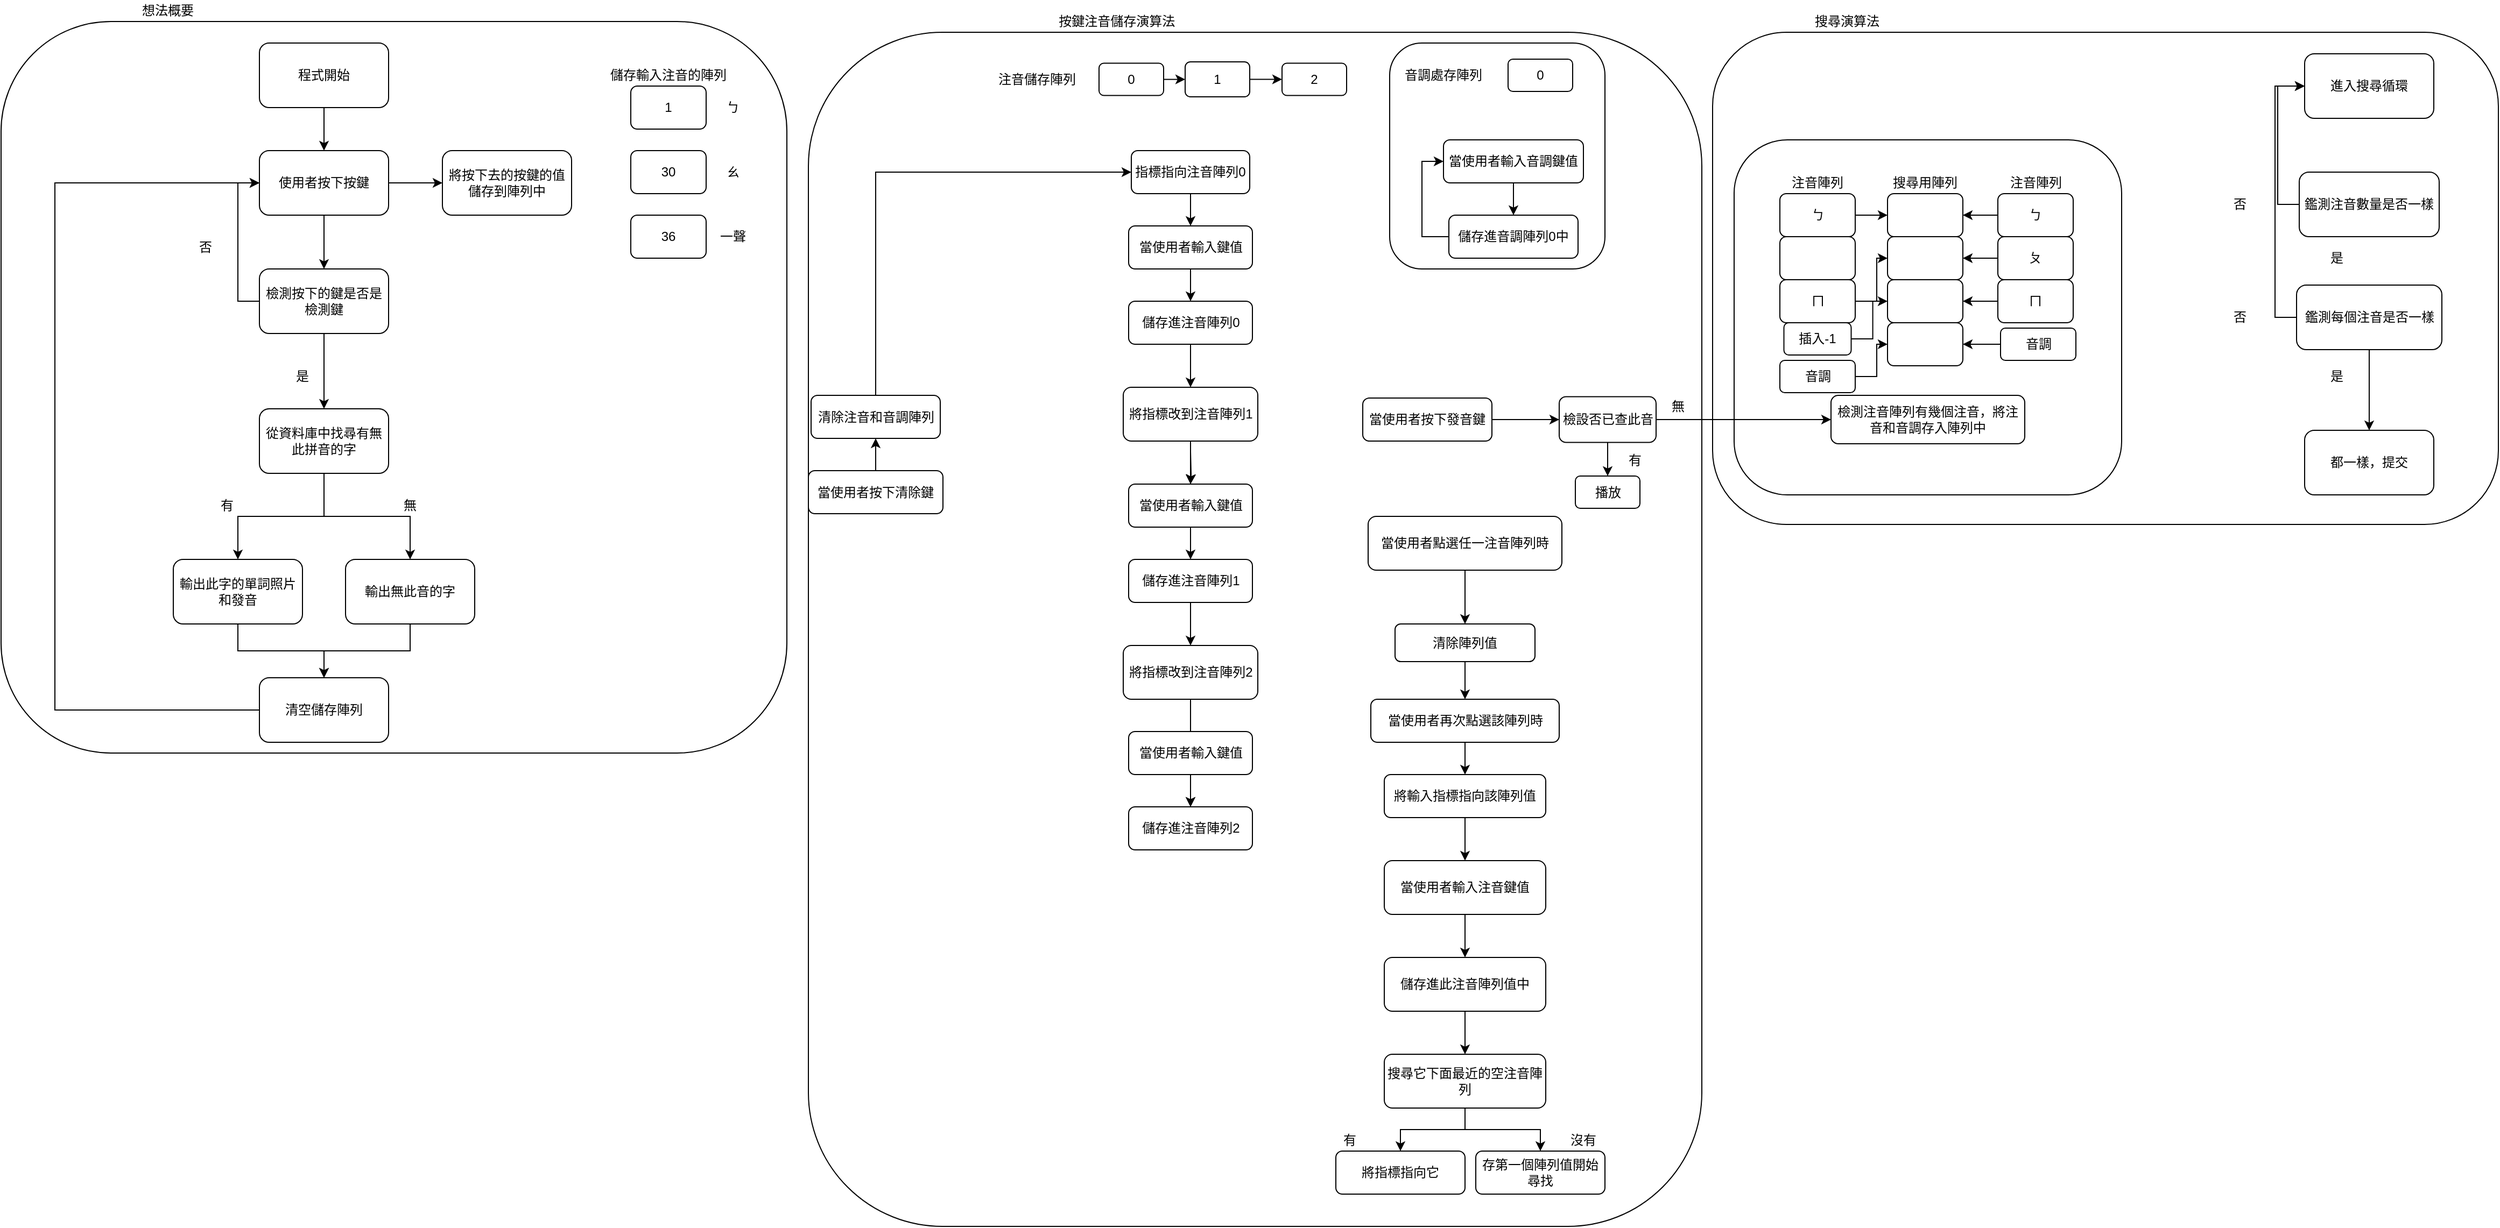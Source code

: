 <mxfile version="15.2.7" type="device"><diagram id="C5RBs43oDa-KdzZeNtuy" name="Page-1"><mxGraphModel dx="722" dy="1507" grid="1" gridSize="10" guides="1" tooltips="1" connect="1" arrows="1" fold="1" page="1" pageScale="1" pageWidth="827" pageHeight="1169" math="0" shadow="0"><root><mxCell id="WIyWlLk6GJQsqaUBKTNV-0"/><mxCell id="WIyWlLk6GJQsqaUBKTNV-1" parent="WIyWlLk6GJQsqaUBKTNV-0"/><mxCell id="Rt9kr3PC36bBB8SG2FQm-118" value="" style="rounded=1;whiteSpace=wrap;html=1;" parent="WIyWlLk6GJQsqaUBKTNV-1" vertex="1"><mxGeometry x="1690" width="730" height="457.5" as="geometry"/></mxCell><mxCell id="Rt9kr3PC36bBB8SG2FQm-102" value="" style="rounded=1;whiteSpace=wrap;html=1;" parent="WIyWlLk6GJQsqaUBKTNV-1" vertex="1"><mxGeometry x="1710" y="100" width="360" height="330" as="geometry"/></mxCell><mxCell id="Rt9kr3PC36bBB8SG2FQm-74" value="" style="rounded=1;whiteSpace=wrap;html=1;" parent="WIyWlLk6GJQsqaUBKTNV-1" vertex="1"><mxGeometry x="850" width="830" height="1110" as="geometry"/></mxCell><mxCell id="Rt9kr3PC36bBB8SG2FQm-27" value="" style="rounded=1;whiteSpace=wrap;html=1;" parent="WIyWlLk6GJQsqaUBKTNV-1" vertex="1"><mxGeometry x="1390" y="10" width="200" height="210" as="geometry"/></mxCell><mxCell id="Rt9kr3PC36bBB8SG2FQm-1" value="" style="rounded=1;whiteSpace=wrap;html=1;" parent="WIyWlLk6GJQsqaUBKTNV-1" vertex="1"><mxGeometry x="100" y="-10" width="730" height="680" as="geometry"/></mxCell><mxCell id="KMF_i-z73oktd-XdtyBF-3" style="edgeStyle=orthogonalEdgeStyle;rounded=0;orthogonalLoop=1;jettySize=auto;html=1;exitX=0.5;exitY=1;exitDx=0;exitDy=0;" parent="WIyWlLk6GJQsqaUBKTNV-1" source="KMF_i-z73oktd-XdtyBF-0" target="KMF_i-z73oktd-XdtyBF-1" edge="1"><mxGeometry relative="1" as="geometry"/></mxCell><mxCell id="KMF_i-z73oktd-XdtyBF-0" value="程式開始" style="rounded=1;whiteSpace=wrap;html=1;" parent="WIyWlLk6GJQsqaUBKTNV-1" vertex="1"><mxGeometry x="340" y="10" width="120" height="60" as="geometry"/></mxCell><mxCell id="KMF_i-z73oktd-XdtyBF-4" value="" style="edgeStyle=orthogonalEdgeStyle;rounded=0;orthogonalLoop=1;jettySize=auto;html=1;" parent="WIyWlLk6GJQsqaUBKTNV-1" source="KMF_i-z73oktd-XdtyBF-1" target="KMF_i-z73oktd-XdtyBF-2" edge="1"><mxGeometry relative="1" as="geometry"/></mxCell><mxCell id="KMF_i-z73oktd-XdtyBF-6" value="" style="edgeStyle=orthogonalEdgeStyle;rounded=0;orthogonalLoop=1;jettySize=auto;html=1;" parent="WIyWlLk6GJQsqaUBKTNV-1" source="KMF_i-z73oktd-XdtyBF-1" target="KMF_i-z73oktd-XdtyBF-5" edge="1"><mxGeometry relative="1" as="geometry"/></mxCell><mxCell id="KMF_i-z73oktd-XdtyBF-1" value="使用者按下按鍵" style="rounded=1;whiteSpace=wrap;html=1;" parent="WIyWlLk6GJQsqaUBKTNV-1" vertex="1"><mxGeometry x="340" y="110" width="120" height="60" as="geometry"/></mxCell><mxCell id="KMF_i-z73oktd-XdtyBF-2" value="將按下去的按鍵的值儲存到陣列中" style="rounded=1;whiteSpace=wrap;html=1;" parent="WIyWlLk6GJQsqaUBKTNV-1" vertex="1"><mxGeometry x="510" y="110" width="120" height="60" as="geometry"/></mxCell><mxCell id="KMF_i-z73oktd-XdtyBF-7" style="edgeStyle=orthogonalEdgeStyle;rounded=0;orthogonalLoop=1;jettySize=auto;html=1;exitX=0;exitY=0.5;exitDx=0;exitDy=0;entryX=0;entryY=0.5;entryDx=0;entryDy=0;" parent="WIyWlLk6GJQsqaUBKTNV-1" source="KMF_i-z73oktd-XdtyBF-5" target="KMF_i-z73oktd-XdtyBF-1" edge="1"><mxGeometry relative="1" as="geometry"/></mxCell><mxCell id="KMF_i-z73oktd-XdtyBF-10" value="" style="edgeStyle=orthogonalEdgeStyle;rounded=0;orthogonalLoop=1;jettySize=auto;html=1;" parent="WIyWlLk6GJQsqaUBKTNV-1" source="KMF_i-z73oktd-XdtyBF-5" target="KMF_i-z73oktd-XdtyBF-9" edge="1"><mxGeometry relative="1" as="geometry"/></mxCell><mxCell id="KMF_i-z73oktd-XdtyBF-5" value="檢測按下的鍵是否是檢測鍵" style="rounded=1;whiteSpace=wrap;html=1;" parent="WIyWlLk6GJQsqaUBKTNV-1" vertex="1"><mxGeometry x="340" y="220" width="120" height="60" as="geometry"/></mxCell><mxCell id="KMF_i-z73oktd-XdtyBF-8" value="否" style="text;html=1;strokeColor=none;fillColor=none;align=center;verticalAlign=middle;whiteSpace=wrap;rounded=0;" parent="WIyWlLk6GJQsqaUBKTNV-1" vertex="1"><mxGeometry x="270" y="190" width="40" height="20" as="geometry"/></mxCell><mxCell id="KMF_i-z73oktd-XdtyBF-22" style="edgeStyle=orthogonalEdgeStyle;rounded=0;orthogonalLoop=1;jettySize=auto;html=1;exitX=0.5;exitY=1;exitDx=0;exitDy=0;entryX=0.5;entryY=0;entryDx=0;entryDy=0;" parent="WIyWlLk6GJQsqaUBKTNV-1" source="KMF_i-z73oktd-XdtyBF-9" target="KMF_i-z73oktd-XdtyBF-20" edge="1"><mxGeometry relative="1" as="geometry"/></mxCell><mxCell id="KMF_i-z73oktd-XdtyBF-23" style="edgeStyle=orthogonalEdgeStyle;rounded=0;orthogonalLoop=1;jettySize=auto;html=1;exitX=0.5;exitY=1;exitDx=0;exitDy=0;entryX=0.5;entryY=0;entryDx=0;entryDy=0;" parent="WIyWlLk6GJQsqaUBKTNV-1" source="KMF_i-z73oktd-XdtyBF-9" target="KMF_i-z73oktd-XdtyBF-21" edge="1"><mxGeometry relative="1" as="geometry"/></mxCell><mxCell id="KMF_i-z73oktd-XdtyBF-9" value="從資料庫中找尋有無此拼音的字" style="rounded=1;whiteSpace=wrap;html=1;" parent="WIyWlLk6GJQsqaUBKTNV-1" vertex="1"><mxGeometry x="340" y="350" width="120" height="60" as="geometry"/></mxCell><mxCell id="KMF_i-z73oktd-XdtyBF-11" value="是" style="text;html=1;strokeColor=none;fillColor=none;align=center;verticalAlign=middle;whiteSpace=wrap;rounded=0;" parent="WIyWlLk6GJQsqaUBKTNV-1" vertex="1"><mxGeometry x="360" y="310" width="40" height="20" as="geometry"/></mxCell><mxCell id="KMF_i-z73oktd-XdtyBF-12" value="1" style="rounded=1;whiteSpace=wrap;html=1;" parent="WIyWlLk6GJQsqaUBKTNV-1" vertex="1"><mxGeometry x="685" y="50" width="70" height="40" as="geometry"/></mxCell><mxCell id="KMF_i-z73oktd-XdtyBF-13" value="儲存輸入注音的陣列" style="text;html=1;strokeColor=none;fillColor=none;align=center;verticalAlign=middle;whiteSpace=wrap;rounded=0;" parent="WIyWlLk6GJQsqaUBKTNV-1" vertex="1"><mxGeometry x="660" y="30" width="120" height="20" as="geometry"/></mxCell><mxCell id="KMF_i-z73oktd-XdtyBF-14" value="30" style="rounded=1;whiteSpace=wrap;html=1;" parent="WIyWlLk6GJQsqaUBKTNV-1" vertex="1"><mxGeometry x="685" y="110" width="70" height="40" as="geometry"/></mxCell><mxCell id="KMF_i-z73oktd-XdtyBF-15" value="36" style="rounded=1;whiteSpace=wrap;html=1;" parent="WIyWlLk6GJQsqaUBKTNV-1" vertex="1"><mxGeometry x="685" y="170" width="70" height="40" as="geometry"/></mxCell><mxCell id="KMF_i-z73oktd-XdtyBF-16" value="ㄅ&lt;span style=&quot;color: rgba(0 , 0 , 0 , 0) ; font-family: monospace ; font-size: 0px&quot;&gt;%3CmxGraphModel%3E%3Croot%3E%3CmxCell%20id%3D%220%22%2F%3E%3CmxCell%20id%3D%221%22%20parent%3D%220%22%2F%3E%3CmxCell%20id%3D%222%22%20value%3D%2230%22%20style%3D%22rounded%3D1%3BwhiteSpace%3Dwrap%3Bhtml%3D1%3B%22%20vertex%3D%221%22%20parent%3D%221%22%3E%3CmxGeometry%20x%3D%22685%22%20y%3D%22110%22%20width%3D%2270%22%20height%3D%2240%22%20as%3D%22geometry%22%2F%3E%3C%2FmxCell%3E%3C%2Froot%3E%3C%2FmxGraphModel%3E&lt;/span&gt;" style="text;html=1;strokeColor=none;fillColor=none;align=center;verticalAlign=middle;whiteSpace=wrap;rounded=0;" parent="WIyWlLk6GJQsqaUBKTNV-1" vertex="1"><mxGeometry x="760" y="60" width="40" height="20" as="geometry"/></mxCell><mxCell id="KMF_i-z73oktd-XdtyBF-18" value="ㄠ" style="text;html=1;strokeColor=none;fillColor=none;align=center;verticalAlign=middle;whiteSpace=wrap;rounded=0;" parent="WIyWlLk6GJQsqaUBKTNV-1" vertex="1"><mxGeometry x="760" y="120" width="40" height="20" as="geometry"/></mxCell><mxCell id="KMF_i-z73oktd-XdtyBF-19" value="一聲" style="text;html=1;strokeColor=none;fillColor=none;align=center;verticalAlign=middle;whiteSpace=wrap;rounded=0;" parent="WIyWlLk6GJQsqaUBKTNV-1" vertex="1"><mxGeometry x="760" y="180" width="40" height="20" as="geometry"/></mxCell><mxCell id="KMF_i-z73oktd-XdtyBF-30" style="edgeStyle=orthogonalEdgeStyle;rounded=0;orthogonalLoop=1;jettySize=auto;html=1;exitX=0.5;exitY=1;exitDx=0;exitDy=0;entryX=0.5;entryY=0;entryDx=0;entryDy=0;" parent="WIyWlLk6GJQsqaUBKTNV-1" source="KMF_i-z73oktd-XdtyBF-20" target="KMF_i-z73oktd-XdtyBF-28" edge="1"><mxGeometry relative="1" as="geometry"/></mxCell><mxCell id="KMF_i-z73oktd-XdtyBF-20" value="輸出此字的單詞照片和發音" style="rounded=1;whiteSpace=wrap;html=1;" parent="WIyWlLk6GJQsqaUBKTNV-1" vertex="1"><mxGeometry x="260" y="490" width="120" height="60" as="geometry"/></mxCell><mxCell id="KMF_i-z73oktd-XdtyBF-29" style="edgeStyle=orthogonalEdgeStyle;rounded=0;orthogonalLoop=1;jettySize=auto;html=1;exitX=0.5;exitY=1;exitDx=0;exitDy=0;entryX=0.5;entryY=0;entryDx=0;entryDy=0;" parent="WIyWlLk6GJQsqaUBKTNV-1" source="KMF_i-z73oktd-XdtyBF-21" target="KMF_i-z73oktd-XdtyBF-28" edge="1"><mxGeometry relative="1" as="geometry"/></mxCell><mxCell id="KMF_i-z73oktd-XdtyBF-21" value="輸出無此音的字" style="rounded=1;whiteSpace=wrap;html=1;" parent="WIyWlLk6GJQsqaUBKTNV-1" vertex="1"><mxGeometry x="420" y="490" width="120" height="60" as="geometry"/></mxCell><mxCell id="KMF_i-z73oktd-XdtyBF-24" value="有" style="text;html=1;strokeColor=none;fillColor=none;align=center;verticalAlign=middle;whiteSpace=wrap;rounded=0;" parent="WIyWlLk6GJQsqaUBKTNV-1" vertex="1"><mxGeometry x="290" y="430" width="40" height="20" as="geometry"/></mxCell><mxCell id="KMF_i-z73oktd-XdtyBF-25" value="無" style="text;html=1;strokeColor=none;fillColor=none;align=center;verticalAlign=middle;whiteSpace=wrap;rounded=0;" parent="WIyWlLk6GJQsqaUBKTNV-1" vertex="1"><mxGeometry x="460" y="430" width="40" height="20" as="geometry"/></mxCell><mxCell id="KMF_i-z73oktd-XdtyBF-31" style="edgeStyle=orthogonalEdgeStyle;rounded=0;orthogonalLoop=1;jettySize=auto;html=1;exitX=0;exitY=0.5;exitDx=0;exitDy=0;entryX=0;entryY=0.5;entryDx=0;entryDy=0;" parent="WIyWlLk6GJQsqaUBKTNV-1" source="KMF_i-z73oktd-XdtyBF-28" target="KMF_i-z73oktd-XdtyBF-1" edge="1"><mxGeometry relative="1" as="geometry"><Array as="points"><mxPoint x="150" y="630"/><mxPoint x="150" y="140"/></Array></mxGeometry></mxCell><mxCell id="KMF_i-z73oktd-XdtyBF-28" value="清空儲存陣列" style="rounded=1;whiteSpace=wrap;html=1;" parent="WIyWlLk6GJQsqaUBKTNV-1" vertex="1"><mxGeometry x="340" y="600" width="120" height="60" as="geometry"/></mxCell><mxCell id="Rt9kr3PC36bBB8SG2FQm-4" value="想法概要" style="text;html=1;strokeColor=none;fillColor=none;align=center;verticalAlign=middle;whiteSpace=wrap;rounded=0;" parent="WIyWlLk6GJQsqaUBKTNV-1" vertex="1"><mxGeometry x="210" y="-30" width="90" height="20" as="geometry"/></mxCell><mxCell id="Rt9kr3PC36bBB8SG2FQm-6" value="&amp;nbsp;按鍵注音儲存演算法" style="text;html=1;strokeColor=none;fillColor=none;align=center;verticalAlign=middle;whiteSpace=wrap;rounded=0;" parent="WIyWlLk6GJQsqaUBKTNV-1" vertex="1"><mxGeometry x="1060" y="-20" width="150" height="20" as="geometry"/></mxCell><mxCell id="Rt9kr3PC36bBB8SG2FQm-12" value="" style="edgeStyle=orthogonalEdgeStyle;rounded=0;orthogonalLoop=1;jettySize=auto;html=1;" parent="WIyWlLk6GJQsqaUBKTNV-1" source="Rt9kr3PC36bBB8SG2FQm-9" target="Rt9kr3PC36bBB8SG2FQm-10" edge="1"><mxGeometry relative="1" as="geometry"/></mxCell><mxCell id="Rt9kr3PC36bBB8SG2FQm-9" value="0" style="rounded=1;whiteSpace=wrap;html=1;" parent="WIyWlLk6GJQsqaUBKTNV-1" vertex="1"><mxGeometry x="1120" y="28.75" width="60" height="30" as="geometry"/></mxCell><mxCell id="Rt9kr3PC36bBB8SG2FQm-13" value="" style="edgeStyle=orthogonalEdgeStyle;rounded=0;orthogonalLoop=1;jettySize=auto;html=1;" parent="WIyWlLk6GJQsqaUBKTNV-1" source="Rt9kr3PC36bBB8SG2FQm-10" target="Rt9kr3PC36bBB8SG2FQm-11" edge="1"><mxGeometry relative="1" as="geometry"/></mxCell><mxCell id="Rt9kr3PC36bBB8SG2FQm-10" value="1" style="rounded=1;whiteSpace=wrap;html=1;" parent="WIyWlLk6GJQsqaUBKTNV-1" vertex="1"><mxGeometry x="1200" y="27.5" width="60" height="32.5" as="geometry"/></mxCell><mxCell id="Rt9kr3PC36bBB8SG2FQm-11" value="2" style="rounded=1;whiteSpace=wrap;html=1;" parent="WIyWlLk6GJQsqaUBKTNV-1" vertex="1"><mxGeometry x="1290" y="28.75" width="60" height="30" as="geometry"/></mxCell><mxCell id="Rt9kr3PC36bBB8SG2FQm-14" value="注音儲存陣列" style="text;html=1;strokeColor=none;fillColor=none;align=center;verticalAlign=middle;whiteSpace=wrap;rounded=0;" parent="WIyWlLk6GJQsqaUBKTNV-1" vertex="1"><mxGeometry x="1020" y="33.75" width="85" height="20" as="geometry"/></mxCell><mxCell id="Rt9kr3PC36bBB8SG2FQm-15" value="0" style="rounded=1;whiteSpace=wrap;html=1;" parent="WIyWlLk6GJQsqaUBKTNV-1" vertex="1"><mxGeometry x="1500" y="25" width="60" height="30" as="geometry"/></mxCell><mxCell id="Rt9kr3PC36bBB8SG2FQm-16" value="音調處存陣列" style="text;html=1;strokeColor=none;fillColor=none;align=center;verticalAlign=middle;whiteSpace=wrap;rounded=0;" parent="WIyWlLk6GJQsqaUBKTNV-1" vertex="1"><mxGeometry x="1390" y="30" width="100" height="20" as="geometry"/></mxCell><mxCell id="Rt9kr3PC36bBB8SG2FQm-20" value="" style="edgeStyle=orthogonalEdgeStyle;rounded=0;orthogonalLoop=1;jettySize=auto;html=1;" parent="WIyWlLk6GJQsqaUBKTNV-1" source="Rt9kr3PC36bBB8SG2FQm-18" target="Rt9kr3PC36bBB8SG2FQm-19" edge="1"><mxGeometry relative="1" as="geometry"/></mxCell><mxCell id="Rt9kr3PC36bBB8SG2FQm-18" value="指標指向注音陣列0" style="rounded=1;whiteSpace=wrap;html=1;" parent="WIyWlLk6GJQsqaUBKTNV-1" vertex="1"><mxGeometry x="1150" y="110" width="110" height="40" as="geometry"/></mxCell><mxCell id="Rt9kr3PC36bBB8SG2FQm-22" value="" style="edgeStyle=orthogonalEdgeStyle;rounded=0;orthogonalLoop=1;jettySize=auto;html=1;" parent="WIyWlLk6GJQsqaUBKTNV-1" source="Rt9kr3PC36bBB8SG2FQm-19" target="Rt9kr3PC36bBB8SG2FQm-21" edge="1"><mxGeometry relative="1" as="geometry"/></mxCell><mxCell id="Rt9kr3PC36bBB8SG2FQm-19" value="當使用者輸入鍵值" style="rounded=1;whiteSpace=wrap;html=1;" parent="WIyWlLk6GJQsqaUBKTNV-1" vertex="1"><mxGeometry x="1147.5" y="180" width="115" height="40" as="geometry"/></mxCell><mxCell id="Rt9kr3PC36bBB8SG2FQm-29" value="" style="edgeStyle=orthogonalEdgeStyle;rounded=0;orthogonalLoop=1;jettySize=auto;html=1;" parent="WIyWlLk6GJQsqaUBKTNV-1" source="Rt9kr3PC36bBB8SG2FQm-21" target="Rt9kr3PC36bBB8SG2FQm-28" edge="1"><mxGeometry relative="1" as="geometry"/></mxCell><mxCell id="Rt9kr3PC36bBB8SG2FQm-21" value="儲存進注音陣列0" style="rounded=1;whiteSpace=wrap;html=1;" parent="WIyWlLk6GJQsqaUBKTNV-1" vertex="1"><mxGeometry x="1147.5" y="250" width="115" height="40" as="geometry"/></mxCell><mxCell id="Rt9kr3PC36bBB8SG2FQm-26" value="" style="edgeStyle=orthogonalEdgeStyle;rounded=0;orthogonalLoop=1;jettySize=auto;html=1;" parent="WIyWlLk6GJQsqaUBKTNV-1" source="Rt9kr3PC36bBB8SG2FQm-23" target="Rt9kr3PC36bBB8SG2FQm-24" edge="1"><mxGeometry relative="1" as="geometry"/></mxCell><mxCell id="Rt9kr3PC36bBB8SG2FQm-23" value="當使用者輸入音調鍵值" style="rounded=1;whiteSpace=wrap;html=1;" parent="WIyWlLk6GJQsqaUBKTNV-1" vertex="1"><mxGeometry x="1440" y="100" width="130" height="40" as="geometry"/></mxCell><mxCell id="Rt9kr3PC36bBB8SG2FQm-25" style="edgeStyle=orthogonalEdgeStyle;rounded=0;orthogonalLoop=1;jettySize=auto;html=1;exitX=0;exitY=0.5;exitDx=0;exitDy=0;entryX=0;entryY=0.5;entryDx=0;entryDy=0;" parent="WIyWlLk6GJQsqaUBKTNV-1" source="Rt9kr3PC36bBB8SG2FQm-24" target="Rt9kr3PC36bBB8SG2FQm-23" edge="1"><mxGeometry relative="1" as="geometry"/></mxCell><mxCell id="Rt9kr3PC36bBB8SG2FQm-24" value="儲存進音調陣列0中" style="rounded=1;whiteSpace=wrap;html=1;" parent="WIyWlLk6GJQsqaUBKTNV-1" vertex="1"><mxGeometry x="1445" y="170" width="120" height="40" as="geometry"/></mxCell><mxCell id="Rt9kr3PC36bBB8SG2FQm-37" value="" style="edgeStyle=orthogonalEdgeStyle;rounded=0;orthogonalLoop=1;jettySize=auto;html=1;" parent="WIyWlLk6GJQsqaUBKTNV-1" source="Rt9kr3PC36bBB8SG2FQm-28" target="Rt9kr3PC36bBB8SG2FQm-33" edge="1"><mxGeometry relative="1" as="geometry"/></mxCell><mxCell id="Rt9kr3PC36bBB8SG2FQm-28" value="將指標改到注音陣列1" style="rounded=1;whiteSpace=wrap;html=1;" parent="WIyWlLk6GJQsqaUBKTNV-1" vertex="1"><mxGeometry x="1142.5" y="330" width="125" height="50" as="geometry"/></mxCell><mxCell id="Rt9kr3PC36bBB8SG2FQm-30" value="" style="edgeStyle=orthogonalEdgeStyle;rounded=0;orthogonalLoop=1;jettySize=auto;html=1;" parent="WIyWlLk6GJQsqaUBKTNV-1" target="Rt9kr3PC36bBB8SG2FQm-33" edge="1"><mxGeometry relative="1" as="geometry"><mxPoint x="1205" y="390" as="sourcePoint"/></mxGeometry></mxCell><mxCell id="Rt9kr3PC36bBB8SG2FQm-32" value="" style="edgeStyle=orthogonalEdgeStyle;rounded=0;orthogonalLoop=1;jettySize=auto;html=1;" parent="WIyWlLk6GJQsqaUBKTNV-1" source="Rt9kr3PC36bBB8SG2FQm-33" target="Rt9kr3PC36bBB8SG2FQm-35" edge="1"><mxGeometry relative="1" as="geometry"/></mxCell><mxCell id="Rt9kr3PC36bBB8SG2FQm-33" value="當使用者輸入鍵值" style="rounded=1;whiteSpace=wrap;html=1;" parent="WIyWlLk6GJQsqaUBKTNV-1" vertex="1"><mxGeometry x="1147.5" y="420" width="115" height="40" as="geometry"/></mxCell><mxCell id="Rt9kr3PC36bBB8SG2FQm-34" value="" style="edgeStyle=orthogonalEdgeStyle;rounded=0;orthogonalLoop=1;jettySize=auto;html=1;" parent="WIyWlLk6GJQsqaUBKTNV-1" source="Rt9kr3PC36bBB8SG2FQm-35" target="Rt9kr3PC36bBB8SG2FQm-36" edge="1"><mxGeometry relative="1" as="geometry"/></mxCell><mxCell id="Rt9kr3PC36bBB8SG2FQm-35" value="儲存進注音陣列1" style="rounded=1;whiteSpace=wrap;html=1;" parent="WIyWlLk6GJQsqaUBKTNV-1" vertex="1"><mxGeometry x="1147.5" y="490" width="115" height="40" as="geometry"/></mxCell><mxCell id="Rt9kr3PC36bBB8SG2FQm-43" value="" style="edgeStyle=orthogonalEdgeStyle;rounded=0;orthogonalLoop=1;jettySize=auto;html=1;" parent="WIyWlLk6GJQsqaUBKTNV-1" source="Rt9kr3PC36bBB8SG2FQm-36" target="Rt9kr3PC36bBB8SG2FQm-41" edge="1"><mxGeometry relative="1" as="geometry"/></mxCell><mxCell id="Rt9kr3PC36bBB8SG2FQm-36" value="將指標改到注音陣列2" style="rounded=1;whiteSpace=wrap;html=1;" parent="WIyWlLk6GJQsqaUBKTNV-1" vertex="1"><mxGeometry x="1142.5" y="570" width="125" height="50" as="geometry"/></mxCell><mxCell id="Rt9kr3PC36bBB8SG2FQm-38" value="" style="edgeStyle=orthogonalEdgeStyle;rounded=0;orthogonalLoop=1;jettySize=auto;html=1;" parent="WIyWlLk6GJQsqaUBKTNV-1" source="Rt9kr3PC36bBB8SG2FQm-39" target="Rt9kr3PC36bBB8SG2FQm-41" edge="1"><mxGeometry relative="1" as="geometry"/></mxCell><mxCell id="Rt9kr3PC36bBB8SG2FQm-39" value="當使用者輸入鍵值" style="rounded=1;whiteSpace=wrap;html=1;" parent="WIyWlLk6GJQsqaUBKTNV-1" vertex="1"><mxGeometry x="1147.5" y="650" width="115" height="40" as="geometry"/></mxCell><mxCell id="Rt9kr3PC36bBB8SG2FQm-41" value="儲存進注音陣列2" style="rounded=1;whiteSpace=wrap;html=1;" parent="WIyWlLk6GJQsqaUBKTNV-1" vertex="1"><mxGeometry x="1147.5" y="720" width="115" height="40" as="geometry"/></mxCell><mxCell id="Rt9kr3PC36bBB8SG2FQm-46" value="" style="edgeStyle=orthogonalEdgeStyle;rounded=0;orthogonalLoop=1;jettySize=auto;html=1;" parent="WIyWlLk6GJQsqaUBKTNV-1" source="Rt9kr3PC36bBB8SG2FQm-44" target="Rt9kr3PC36bBB8SG2FQm-45" edge="1"><mxGeometry relative="1" as="geometry"/></mxCell><mxCell id="Rt9kr3PC36bBB8SG2FQm-44" value="當使用者按下清除鍵" style="rounded=1;whiteSpace=wrap;html=1;" parent="WIyWlLk6GJQsqaUBKTNV-1" vertex="1"><mxGeometry x="850" y="407.5" width="125" height="40" as="geometry"/></mxCell><mxCell id="Rt9kr3PC36bBB8SG2FQm-47" style="edgeStyle=orthogonalEdgeStyle;rounded=0;orthogonalLoop=1;jettySize=auto;html=1;exitX=0.5;exitY=0;exitDx=0;exitDy=0;entryX=0;entryY=0.5;entryDx=0;entryDy=0;" parent="WIyWlLk6GJQsqaUBKTNV-1" source="Rt9kr3PC36bBB8SG2FQm-45" target="Rt9kr3PC36bBB8SG2FQm-18" edge="1"><mxGeometry relative="1" as="geometry"/></mxCell><mxCell id="Rt9kr3PC36bBB8SG2FQm-45" value="清除注音和音調陣列" style="rounded=1;whiteSpace=wrap;html=1;" parent="WIyWlLk6GJQsqaUBKTNV-1" vertex="1"><mxGeometry x="852.5" y="337.5" width="120" height="40" as="geometry"/></mxCell><mxCell id="Rt9kr3PC36bBB8SG2FQm-120" value="" style="edgeStyle=orthogonalEdgeStyle;rounded=0;orthogonalLoop=1;jettySize=auto;html=1;" parent="WIyWlLk6GJQsqaUBKTNV-1" source="Rt9kr3PC36bBB8SG2FQm-51" target="Rt9kr3PC36bBB8SG2FQm-119" edge="1"><mxGeometry relative="1" as="geometry"/></mxCell><mxCell id="Rt9kr3PC36bBB8SG2FQm-51" value="當使用者按下發音鍵" style="rounded=1;whiteSpace=wrap;html=1;" parent="WIyWlLk6GJQsqaUBKTNV-1" vertex="1"><mxGeometry x="1365" y="340" width="120" height="40" as="geometry"/></mxCell><mxCell id="Rt9kr3PC36bBB8SG2FQm-53" value="檢測注音陣列有幾個注音，將注音和音調存入陣列中" style="rounded=1;whiteSpace=wrap;html=1;" parent="WIyWlLk6GJQsqaUBKTNV-1" vertex="1"><mxGeometry x="1800" y="337.5" width="180" height="45" as="geometry"/></mxCell><mxCell id="Rt9kr3PC36bBB8SG2FQm-57" value="" style="edgeStyle=orthogonalEdgeStyle;rounded=0;orthogonalLoop=1;jettySize=auto;html=1;" parent="WIyWlLk6GJQsqaUBKTNV-1" source="Rt9kr3PC36bBB8SG2FQm-55" target="Rt9kr3PC36bBB8SG2FQm-56" edge="1"><mxGeometry relative="1" as="geometry"/></mxCell><mxCell id="Rt9kr3PC36bBB8SG2FQm-55" value="當使用者點選任一注音陣列時" style="rounded=1;whiteSpace=wrap;html=1;" parent="WIyWlLk6GJQsqaUBKTNV-1" vertex="1"><mxGeometry x="1370" y="450" width="180" height="50" as="geometry"/></mxCell><mxCell id="Rt9kr3PC36bBB8SG2FQm-59" value="" style="edgeStyle=orthogonalEdgeStyle;rounded=0;orthogonalLoop=1;jettySize=auto;html=1;" parent="WIyWlLk6GJQsqaUBKTNV-1" source="Rt9kr3PC36bBB8SG2FQm-56" target="Rt9kr3PC36bBB8SG2FQm-58" edge="1"><mxGeometry relative="1" as="geometry"/></mxCell><mxCell id="Rt9kr3PC36bBB8SG2FQm-56" value="清除陣列值" style="rounded=1;whiteSpace=wrap;html=1;" parent="WIyWlLk6GJQsqaUBKTNV-1" vertex="1"><mxGeometry x="1395" y="550" width="130" height="35" as="geometry"/></mxCell><mxCell id="Rt9kr3PC36bBB8SG2FQm-61" value="" style="edgeStyle=orthogonalEdgeStyle;rounded=0;orthogonalLoop=1;jettySize=auto;html=1;" parent="WIyWlLk6GJQsqaUBKTNV-1" source="Rt9kr3PC36bBB8SG2FQm-58" target="Rt9kr3PC36bBB8SG2FQm-60" edge="1"><mxGeometry relative="1" as="geometry"/></mxCell><mxCell id="Rt9kr3PC36bBB8SG2FQm-58" value="&lt;span&gt;當使用者再次點選該陣列時&lt;/span&gt;" style="rounded=1;whiteSpace=wrap;html=1;" parent="WIyWlLk6GJQsqaUBKTNV-1" vertex="1"><mxGeometry x="1372.5" y="620" width="175" height="40" as="geometry"/></mxCell><mxCell id="Rt9kr3PC36bBB8SG2FQm-63" value="" style="edgeStyle=orthogonalEdgeStyle;rounded=0;orthogonalLoop=1;jettySize=auto;html=1;" parent="WIyWlLk6GJQsqaUBKTNV-1" source="Rt9kr3PC36bBB8SG2FQm-60" target="Rt9kr3PC36bBB8SG2FQm-62" edge="1"><mxGeometry relative="1" as="geometry"/></mxCell><mxCell id="Rt9kr3PC36bBB8SG2FQm-60" value="將輸入指標指向該陣列值" style="rounded=1;whiteSpace=wrap;html=1;" parent="WIyWlLk6GJQsqaUBKTNV-1" vertex="1"><mxGeometry x="1385" y="690" width="150" height="40" as="geometry"/></mxCell><mxCell id="Rt9kr3PC36bBB8SG2FQm-65" value="" style="edgeStyle=orthogonalEdgeStyle;rounded=0;orthogonalLoop=1;jettySize=auto;html=1;" parent="WIyWlLk6GJQsqaUBKTNV-1" source="Rt9kr3PC36bBB8SG2FQm-62" target="Rt9kr3PC36bBB8SG2FQm-64" edge="1"><mxGeometry relative="1" as="geometry"/></mxCell><mxCell id="Rt9kr3PC36bBB8SG2FQm-62" value="當使用者輸入注音鍵值" style="rounded=1;whiteSpace=wrap;html=1;" parent="WIyWlLk6GJQsqaUBKTNV-1" vertex="1"><mxGeometry x="1385" y="770" width="150" height="50" as="geometry"/></mxCell><mxCell id="Rt9kr3PC36bBB8SG2FQm-67" value="" style="edgeStyle=orthogonalEdgeStyle;rounded=0;orthogonalLoop=1;jettySize=auto;html=1;" parent="WIyWlLk6GJQsqaUBKTNV-1" source="Rt9kr3PC36bBB8SG2FQm-64" target="Rt9kr3PC36bBB8SG2FQm-66" edge="1"><mxGeometry relative="1" as="geometry"/></mxCell><mxCell id="Rt9kr3PC36bBB8SG2FQm-64" value="儲存進此注音陣列值中" style="rounded=1;whiteSpace=wrap;html=1;" parent="WIyWlLk6GJQsqaUBKTNV-1" vertex="1"><mxGeometry x="1385" y="860" width="150" height="50" as="geometry"/></mxCell><mxCell id="Rt9kr3PC36bBB8SG2FQm-71" style="edgeStyle=orthogonalEdgeStyle;rounded=0;orthogonalLoop=1;jettySize=auto;html=1;exitX=0.5;exitY=1;exitDx=0;exitDy=0;entryX=0.5;entryY=0;entryDx=0;entryDy=0;" parent="WIyWlLk6GJQsqaUBKTNV-1" source="Rt9kr3PC36bBB8SG2FQm-66" target="Rt9kr3PC36bBB8SG2FQm-70" edge="1"><mxGeometry relative="1" as="geometry"/></mxCell><mxCell id="Rt9kr3PC36bBB8SG2FQm-73" style="edgeStyle=orthogonalEdgeStyle;rounded=0;orthogonalLoop=1;jettySize=auto;html=1;exitX=0.5;exitY=1;exitDx=0;exitDy=0;entryX=0.5;entryY=0;entryDx=0;entryDy=0;" parent="WIyWlLk6GJQsqaUBKTNV-1" source="Rt9kr3PC36bBB8SG2FQm-66" target="Rt9kr3PC36bBB8SG2FQm-72" edge="1"><mxGeometry relative="1" as="geometry"/></mxCell><mxCell id="Rt9kr3PC36bBB8SG2FQm-66" value="搜尋它下面最近的空注音陣列" style="rounded=1;whiteSpace=wrap;html=1;" parent="WIyWlLk6GJQsqaUBKTNV-1" vertex="1"><mxGeometry x="1385" y="950" width="150" height="50" as="geometry"/></mxCell><mxCell id="Rt9kr3PC36bBB8SG2FQm-68" value="有" style="text;html=1;strokeColor=none;fillColor=none;align=center;verticalAlign=middle;whiteSpace=wrap;rounded=0;" parent="WIyWlLk6GJQsqaUBKTNV-1" vertex="1"><mxGeometry x="1332.5" y="1020" width="40" height="20" as="geometry"/></mxCell><mxCell id="Rt9kr3PC36bBB8SG2FQm-69" value="沒有" style="text;html=1;strokeColor=none;fillColor=none;align=center;verticalAlign=middle;whiteSpace=wrap;rounded=0;" parent="WIyWlLk6GJQsqaUBKTNV-1" vertex="1"><mxGeometry x="1550" y="1020" width="40" height="20" as="geometry"/></mxCell><mxCell id="Rt9kr3PC36bBB8SG2FQm-70" value="將指標指向它" style="rounded=1;whiteSpace=wrap;html=1;" parent="WIyWlLk6GJQsqaUBKTNV-1" vertex="1"><mxGeometry x="1340" y="1040" width="120" height="40" as="geometry"/></mxCell><mxCell id="Rt9kr3PC36bBB8SG2FQm-72" value="存第一個陣列值開始尋找" style="rounded=1;whiteSpace=wrap;html=1;" parent="WIyWlLk6GJQsqaUBKTNV-1" vertex="1"><mxGeometry x="1470" y="1040" width="120" height="40" as="geometry"/></mxCell><mxCell id="Rt9kr3PC36bBB8SG2FQm-75" value="搜尋演算法" style="text;html=1;strokeColor=none;fillColor=none;align=center;verticalAlign=middle;whiteSpace=wrap;rounded=0;" parent="WIyWlLk6GJQsqaUBKTNV-1" vertex="1"><mxGeometry x="1780" y="-20" width="70" height="20" as="geometry"/></mxCell><mxCell id="Rt9kr3PC36bBB8SG2FQm-76" value="" style="rounded=1;whiteSpace=wrap;html=1;" parent="WIyWlLk6GJQsqaUBKTNV-1" vertex="1"><mxGeometry x="1852.5" y="150" width="70" height="40" as="geometry"/></mxCell><mxCell id="Rt9kr3PC36bBB8SG2FQm-77" value="搜尋用陣列" style="text;html=1;strokeColor=none;fillColor=none;align=center;verticalAlign=middle;whiteSpace=wrap;rounded=0;" parent="WIyWlLk6GJQsqaUBKTNV-1" vertex="1"><mxGeometry x="1850" y="130" width="75" height="20" as="geometry"/></mxCell><mxCell id="Rt9kr3PC36bBB8SG2FQm-79" value="" style="rounded=1;whiteSpace=wrap;html=1;" parent="WIyWlLk6GJQsqaUBKTNV-1" vertex="1"><mxGeometry x="1852.5" y="190" width="70" height="40" as="geometry"/></mxCell><mxCell id="Rt9kr3PC36bBB8SG2FQm-80" value="" style="rounded=1;whiteSpace=wrap;html=1;" parent="WIyWlLk6GJQsqaUBKTNV-1" vertex="1"><mxGeometry x="1852.5" y="230" width="70" height="40" as="geometry"/></mxCell><mxCell id="Rt9kr3PC36bBB8SG2FQm-81" value="" style="rounded=1;whiteSpace=wrap;html=1;" parent="WIyWlLk6GJQsqaUBKTNV-1" vertex="1"><mxGeometry x="1852.5" y="270" width="70" height="40" as="geometry"/></mxCell><mxCell id="Rt9kr3PC36bBB8SG2FQm-97" style="edgeStyle=orthogonalEdgeStyle;rounded=0;orthogonalLoop=1;jettySize=auto;html=1;exitX=0;exitY=0.5;exitDx=0;exitDy=0;entryX=1;entryY=0.5;entryDx=0;entryDy=0;" parent="WIyWlLk6GJQsqaUBKTNV-1" source="Rt9kr3PC36bBB8SG2FQm-83" target="Rt9kr3PC36bBB8SG2FQm-76" edge="1"><mxGeometry relative="1" as="geometry"/></mxCell><mxCell id="Rt9kr3PC36bBB8SG2FQm-83" value="ㄅ" style="rounded=1;whiteSpace=wrap;html=1;" parent="WIyWlLk6GJQsqaUBKTNV-1" vertex="1"><mxGeometry x="1955" y="150" width="70" height="40" as="geometry"/></mxCell><mxCell id="Rt9kr3PC36bBB8SG2FQm-84" value="注音陣列" style="text;html=1;strokeColor=none;fillColor=none;align=center;verticalAlign=middle;whiteSpace=wrap;rounded=0;" parent="WIyWlLk6GJQsqaUBKTNV-1" vertex="1"><mxGeometry x="1952.5" y="130" width="75" height="20" as="geometry"/></mxCell><mxCell id="Rt9kr3PC36bBB8SG2FQm-98" style="edgeStyle=orthogonalEdgeStyle;rounded=0;orthogonalLoop=1;jettySize=auto;html=1;exitX=0;exitY=0.5;exitDx=0;exitDy=0;entryX=1;entryY=0.5;entryDx=0;entryDy=0;" parent="WIyWlLk6GJQsqaUBKTNV-1" source="Rt9kr3PC36bBB8SG2FQm-85" target="Rt9kr3PC36bBB8SG2FQm-79" edge="1"><mxGeometry relative="1" as="geometry"/></mxCell><mxCell id="Rt9kr3PC36bBB8SG2FQm-85" value="ㄆ" style="rounded=1;whiteSpace=wrap;html=1;" parent="WIyWlLk6GJQsqaUBKTNV-1" vertex="1"><mxGeometry x="1955" y="190" width="70" height="40" as="geometry"/></mxCell><mxCell id="Rt9kr3PC36bBB8SG2FQm-99" style="edgeStyle=orthogonalEdgeStyle;rounded=0;orthogonalLoop=1;jettySize=auto;html=1;exitX=0;exitY=0.5;exitDx=0;exitDy=0;entryX=1;entryY=0.5;entryDx=0;entryDy=0;" parent="WIyWlLk6GJQsqaUBKTNV-1" source="Rt9kr3PC36bBB8SG2FQm-86" target="Rt9kr3PC36bBB8SG2FQm-80" edge="1"><mxGeometry relative="1" as="geometry"/></mxCell><mxCell id="Rt9kr3PC36bBB8SG2FQm-86" value="ㄇ" style="rounded=1;whiteSpace=wrap;html=1;" parent="WIyWlLk6GJQsqaUBKTNV-1" vertex="1"><mxGeometry x="1955" y="230" width="70" height="40" as="geometry"/></mxCell><mxCell id="Rt9kr3PC36bBB8SG2FQm-89" value="" style="edgeStyle=orthogonalEdgeStyle;rounded=0;orthogonalLoop=1;jettySize=auto;html=1;" parent="WIyWlLk6GJQsqaUBKTNV-1" source="Rt9kr3PC36bBB8SG2FQm-88" target="Rt9kr3PC36bBB8SG2FQm-81" edge="1"><mxGeometry relative="1" as="geometry"/></mxCell><mxCell id="Rt9kr3PC36bBB8SG2FQm-88" value="音調" style="rounded=1;whiteSpace=wrap;html=1;" parent="WIyWlLk6GJQsqaUBKTNV-1" vertex="1"><mxGeometry x="1957.5" y="275" width="70" height="30" as="geometry"/></mxCell><mxCell id="Rt9kr3PC36bBB8SG2FQm-100" style="edgeStyle=orthogonalEdgeStyle;rounded=0;orthogonalLoop=1;jettySize=auto;html=1;exitX=1;exitY=0.5;exitDx=0;exitDy=0;entryX=0;entryY=0.5;entryDx=0;entryDy=0;" parent="WIyWlLk6GJQsqaUBKTNV-1" source="Rt9kr3PC36bBB8SG2FQm-90" target="Rt9kr3PC36bBB8SG2FQm-76" edge="1"><mxGeometry relative="1" as="geometry"/></mxCell><mxCell id="Rt9kr3PC36bBB8SG2FQm-90" value="ㄅ" style="rounded=1;whiteSpace=wrap;html=1;" parent="WIyWlLk6GJQsqaUBKTNV-1" vertex="1"><mxGeometry x="1752.5" y="150" width="70" height="40" as="geometry"/></mxCell><mxCell id="Rt9kr3PC36bBB8SG2FQm-91" value="注音陣列" style="text;html=1;strokeColor=none;fillColor=none;align=center;verticalAlign=middle;whiteSpace=wrap;rounded=0;" parent="WIyWlLk6GJQsqaUBKTNV-1" vertex="1"><mxGeometry x="1750" y="130" width="75" height="20" as="geometry"/></mxCell><mxCell id="Rt9kr3PC36bBB8SG2FQm-92" value="" style="rounded=1;whiteSpace=wrap;html=1;" parent="WIyWlLk6GJQsqaUBKTNV-1" vertex="1"><mxGeometry x="1752.5" y="190" width="70" height="40" as="geometry"/></mxCell><mxCell id="Rt9kr3PC36bBB8SG2FQm-101" style="edgeStyle=orthogonalEdgeStyle;rounded=0;orthogonalLoop=1;jettySize=auto;html=1;exitX=1;exitY=0.5;exitDx=0;exitDy=0;" parent="WIyWlLk6GJQsqaUBKTNV-1" source="Rt9kr3PC36bBB8SG2FQm-93" target="Rt9kr3PC36bBB8SG2FQm-79" edge="1"><mxGeometry relative="1" as="geometry"/></mxCell><mxCell id="Rt9kr3PC36bBB8SG2FQm-93" value="ㄇ" style="rounded=1;whiteSpace=wrap;html=1;" parent="WIyWlLk6GJQsqaUBKTNV-1" vertex="1"><mxGeometry x="1752.5" y="230" width="70" height="40" as="geometry"/></mxCell><mxCell id="Rt9kr3PC36bBB8SG2FQm-95" value="" style="edgeStyle=orthogonalEdgeStyle;rounded=0;orthogonalLoop=1;jettySize=auto;html=1;" parent="WIyWlLk6GJQsqaUBKTNV-1" source="Rt9kr3PC36bBB8SG2FQm-94" target="Rt9kr3PC36bBB8SG2FQm-81" edge="1"><mxGeometry relative="1" as="geometry"/></mxCell><mxCell id="Rt9kr3PC36bBB8SG2FQm-94" value="音調" style="rounded=1;whiteSpace=wrap;html=1;" parent="WIyWlLk6GJQsqaUBKTNV-1" vertex="1"><mxGeometry x="1752.5" y="305" width="70" height="30" as="geometry"/></mxCell><mxCell id="Rt9kr3PC36bBB8SG2FQm-103" value="進入搜尋循環" style="rounded=1;whiteSpace=wrap;html=1;" parent="WIyWlLk6GJQsqaUBKTNV-1" vertex="1"><mxGeometry x="2240" y="20" width="120" height="60" as="geometry"/></mxCell><mxCell id="Rt9kr3PC36bBB8SG2FQm-114" style="edgeStyle=orthogonalEdgeStyle;rounded=0;orthogonalLoop=1;jettySize=auto;html=1;exitX=0;exitY=0.5;exitDx=0;exitDy=0;entryX=0;entryY=0.5;entryDx=0;entryDy=0;" parent="WIyWlLk6GJQsqaUBKTNV-1" source="Rt9kr3PC36bBB8SG2FQm-104" target="Rt9kr3PC36bBB8SG2FQm-103" edge="1"><mxGeometry relative="1" as="geometry"/></mxCell><mxCell id="Rt9kr3PC36bBB8SG2FQm-104" value="鑑測注音數量是否一樣" style="rounded=1;whiteSpace=wrap;html=1;" parent="WIyWlLk6GJQsqaUBKTNV-1" vertex="1"><mxGeometry x="2235" y="130" width="130" height="60" as="geometry"/></mxCell><mxCell id="Rt9kr3PC36bBB8SG2FQm-115" style="edgeStyle=orthogonalEdgeStyle;rounded=0;orthogonalLoop=1;jettySize=auto;html=1;exitX=0;exitY=0.5;exitDx=0;exitDy=0;entryX=0;entryY=0.5;entryDx=0;entryDy=0;" parent="WIyWlLk6GJQsqaUBKTNV-1" source="Rt9kr3PC36bBB8SG2FQm-105" target="Rt9kr3PC36bBB8SG2FQm-103" edge="1"><mxGeometry relative="1" as="geometry"/></mxCell><mxCell id="Rt9kr3PC36bBB8SG2FQm-116" style="edgeStyle=orthogonalEdgeStyle;rounded=0;orthogonalLoop=1;jettySize=auto;html=1;exitX=0.5;exitY=1;exitDx=0;exitDy=0;" parent="WIyWlLk6GJQsqaUBKTNV-1" source="Rt9kr3PC36bBB8SG2FQm-105" target="Rt9kr3PC36bBB8SG2FQm-113" edge="1"><mxGeometry relative="1" as="geometry"/></mxCell><mxCell id="Rt9kr3PC36bBB8SG2FQm-105" value="鑑測每個注音是否一樣" style="rounded=1;whiteSpace=wrap;html=1;" parent="WIyWlLk6GJQsqaUBKTNV-1" vertex="1"><mxGeometry x="2232.5" y="235" width="135" height="60" as="geometry"/></mxCell><mxCell id="Rt9kr3PC36bBB8SG2FQm-109" value="是" style="text;html=1;strokeColor=none;fillColor=none;align=center;verticalAlign=middle;whiteSpace=wrap;rounded=0;" parent="WIyWlLk6GJQsqaUBKTNV-1" vertex="1"><mxGeometry x="2250" y="310" width="40" height="20" as="geometry"/></mxCell><mxCell id="Rt9kr3PC36bBB8SG2FQm-110" value="是" style="text;html=1;strokeColor=none;fillColor=none;align=center;verticalAlign=middle;whiteSpace=wrap;rounded=0;" parent="WIyWlLk6GJQsqaUBKTNV-1" vertex="1"><mxGeometry x="2250" y="200" width="40" height="20" as="geometry"/></mxCell><mxCell id="Rt9kr3PC36bBB8SG2FQm-111" value="否" style="text;html=1;strokeColor=none;fillColor=none;align=center;verticalAlign=middle;whiteSpace=wrap;rounded=0;" parent="WIyWlLk6GJQsqaUBKTNV-1" vertex="1"><mxGeometry x="2160" y="255" width="40" height="20" as="geometry"/></mxCell><mxCell id="Rt9kr3PC36bBB8SG2FQm-112" value="否" style="text;html=1;strokeColor=none;fillColor=none;align=center;verticalAlign=middle;whiteSpace=wrap;rounded=0;" parent="WIyWlLk6GJQsqaUBKTNV-1" vertex="1"><mxGeometry x="2160" y="150" width="40" height="20" as="geometry"/></mxCell><mxCell id="Rt9kr3PC36bBB8SG2FQm-113" value="都一樣，提交" style="rounded=1;whiteSpace=wrap;html=1;" parent="WIyWlLk6GJQsqaUBKTNV-1" vertex="1"><mxGeometry x="2240" y="370" width="120" height="60" as="geometry"/></mxCell><mxCell id="Rt9kr3PC36bBB8SG2FQm-121" style="edgeStyle=orthogonalEdgeStyle;rounded=0;orthogonalLoop=1;jettySize=auto;html=1;exitX=1;exitY=0.5;exitDx=0;exitDy=0;" parent="WIyWlLk6GJQsqaUBKTNV-1" source="Rt9kr3PC36bBB8SG2FQm-119" target="Rt9kr3PC36bBB8SG2FQm-53" edge="1"><mxGeometry relative="1" as="geometry"/></mxCell><mxCell id="Rt9kr3PC36bBB8SG2FQm-125" value="" style="edgeStyle=orthogonalEdgeStyle;rounded=0;orthogonalLoop=1;jettySize=auto;html=1;" parent="WIyWlLk6GJQsqaUBKTNV-1" source="Rt9kr3PC36bBB8SG2FQm-119" target="Rt9kr3PC36bBB8SG2FQm-124" edge="1"><mxGeometry relative="1" as="geometry"/></mxCell><mxCell id="Rt9kr3PC36bBB8SG2FQm-119" value="檢設否已查此音" style="rounded=1;whiteSpace=wrap;html=1;" parent="WIyWlLk6GJQsqaUBKTNV-1" vertex="1"><mxGeometry x="1547.5" y="338.75" width="90" height="42.5" as="geometry"/></mxCell><mxCell id="Rt9kr3PC36bBB8SG2FQm-122" value="無" style="text;html=1;strokeColor=none;fillColor=none;align=center;verticalAlign=middle;whiteSpace=wrap;rounded=0;" parent="WIyWlLk6GJQsqaUBKTNV-1" vertex="1"><mxGeometry x="1637.5" y="337.5" width="40" height="20" as="geometry"/></mxCell><mxCell id="Rt9kr3PC36bBB8SG2FQm-123" value="有" style="text;html=1;strokeColor=none;fillColor=none;align=center;verticalAlign=middle;whiteSpace=wrap;rounded=0;" parent="WIyWlLk6GJQsqaUBKTNV-1" vertex="1"><mxGeometry x="1597.5" y="387.5" width="40" height="20" as="geometry"/></mxCell><mxCell id="Rt9kr3PC36bBB8SG2FQm-124" value="播放" style="rounded=1;whiteSpace=wrap;html=1;" parent="WIyWlLk6GJQsqaUBKTNV-1" vertex="1"><mxGeometry x="1562.5" y="412.5" width="60" height="30" as="geometry"/></mxCell><mxCell id="Rt9kr3PC36bBB8SG2FQm-129" style="edgeStyle=orthogonalEdgeStyle;rounded=0;orthogonalLoop=1;jettySize=auto;html=1;exitX=1;exitY=0.5;exitDx=0;exitDy=0;entryX=0;entryY=0.5;entryDx=0;entryDy=0;" parent="WIyWlLk6GJQsqaUBKTNV-1" source="Rt9kr3PC36bBB8SG2FQm-128" target="Rt9kr3PC36bBB8SG2FQm-80" edge="1"><mxGeometry relative="1" as="geometry"/></mxCell><mxCell id="Rt9kr3PC36bBB8SG2FQm-128" value="插入-1" style="rounded=1;whiteSpace=wrap;html=1;" parent="WIyWlLk6GJQsqaUBKTNV-1" vertex="1"><mxGeometry x="1756.25" y="270" width="62.5" height="30" as="geometry"/></mxCell></root></mxGraphModel></diagram></mxfile>